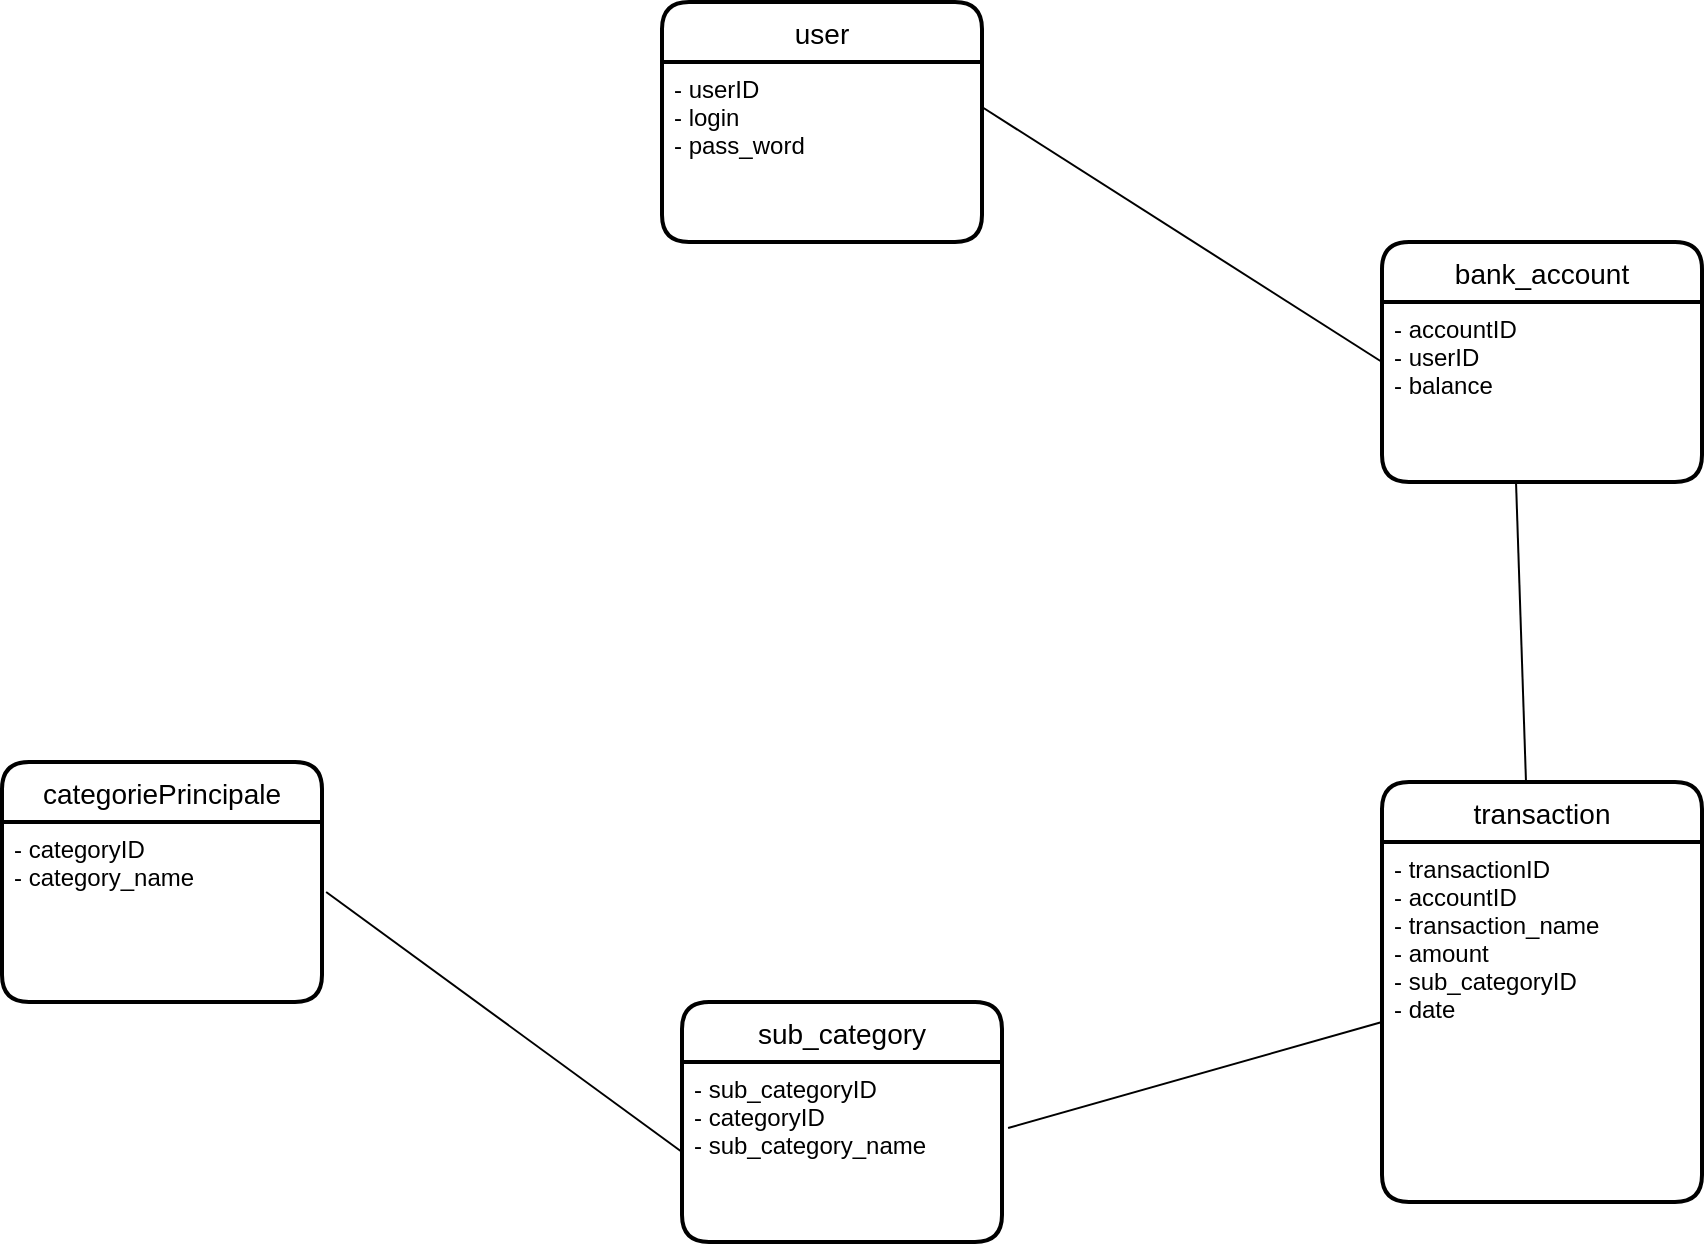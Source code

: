 <mxfile version="20.8.23" type="device"><diagram id="fE9BiJgDMqRQB-Hc_v18" name="Page-1"><mxGraphModel dx="1723" dy="882" grid="1" gridSize="10" guides="1" tooltips="1" connect="1" arrows="1" fold="1" page="1" pageScale="1" pageWidth="827" pageHeight="1169" math="0" shadow="0"><root><mxCell id="0"/><mxCell id="1" parent="0"/><mxCell id="nGzbhhuP2sKb-YJ2n42b-20" value="user" style="swimlane;childLayout=stackLayout;horizontal=1;startSize=30;horizontalStack=0;rounded=1;fontSize=14;fontStyle=0;strokeWidth=2;resizeParent=0;resizeLast=1;shadow=0;dashed=0;align=center;" parent="1" vertex="1"><mxGeometry x="-10" y="60" width="160" height="120" as="geometry"/></mxCell><mxCell id="nGzbhhuP2sKb-YJ2n42b-21" value="- userID&#10;- login&#10;- pass_word" style="align=left;strokeColor=none;fillColor=none;spacingLeft=4;fontSize=12;verticalAlign=top;resizable=0;rotatable=0;part=1;" parent="nGzbhhuP2sKb-YJ2n42b-20" vertex="1"><mxGeometry y="30" width="160" height="90" as="geometry"/></mxCell><mxCell id="nGzbhhuP2sKb-YJ2n42b-32" value="transaction" style="swimlane;childLayout=stackLayout;horizontal=1;startSize=30;horizontalStack=0;rounded=1;fontSize=14;fontStyle=0;strokeWidth=2;resizeParent=0;resizeLast=1;shadow=0;dashed=0;align=center;" parent="1" vertex="1"><mxGeometry x="350" y="450" width="160" height="210" as="geometry"/></mxCell><mxCell id="nGzbhhuP2sKb-YJ2n42b-33" value="- transactionID&#10;- accountID&#10;- transaction_name&#10;- amount&#10;- sub_categoryID&#10;- date" style="align=left;strokeColor=none;fillColor=none;spacingLeft=4;fontSize=12;verticalAlign=top;resizable=0;rotatable=0;part=1;" parent="nGzbhhuP2sKb-YJ2n42b-32" vertex="1"><mxGeometry y="30" width="160" height="180" as="geometry"/></mxCell><mxCell id="nGzbhhuP2sKb-YJ2n42b-37" value="bank_account" style="swimlane;childLayout=stackLayout;horizontal=1;startSize=30;horizontalStack=0;rounded=1;fontSize=14;fontStyle=0;strokeWidth=2;resizeParent=0;resizeLast=1;shadow=0;dashed=0;align=center;" parent="1" vertex="1"><mxGeometry x="350" y="180" width="160" height="120" as="geometry"/></mxCell><mxCell id="nGzbhhuP2sKb-YJ2n42b-38" value="- accountID&#10;- userID&#10;- balance" style="align=left;strokeColor=none;fillColor=none;spacingLeft=4;fontSize=12;verticalAlign=top;resizable=0;rotatable=0;part=1;" parent="nGzbhhuP2sKb-YJ2n42b-37" vertex="1"><mxGeometry y="30" width="160" height="90" as="geometry"/></mxCell><mxCell id="HfZswNscjaY9bO-hv3GI-1" value="categoriePrincipale" style="swimlane;childLayout=stackLayout;horizontal=1;startSize=30;horizontalStack=0;rounded=1;fontSize=14;fontStyle=0;strokeWidth=2;resizeParent=0;resizeLast=1;shadow=0;dashed=0;align=center;" vertex="1" parent="1"><mxGeometry x="-340" y="440" width="160" height="120" as="geometry"/></mxCell><mxCell id="HfZswNscjaY9bO-hv3GI-2" value="- categoryID&#10;- category_name" style="align=left;strokeColor=none;fillColor=none;spacingLeft=4;fontSize=12;verticalAlign=top;resizable=0;rotatable=0;part=1;" vertex="1" parent="HfZswNscjaY9bO-hv3GI-1"><mxGeometry y="30" width="160" height="90" as="geometry"/></mxCell><mxCell id="HfZswNscjaY9bO-hv3GI-3" value="sub_category" style="swimlane;childLayout=stackLayout;horizontal=1;startSize=30;horizontalStack=0;rounded=1;fontSize=14;fontStyle=0;strokeWidth=2;resizeParent=0;resizeLast=1;shadow=0;dashed=0;align=center;" vertex="1" parent="1"><mxGeometry y="560" width="160" height="120" as="geometry"/></mxCell><mxCell id="HfZswNscjaY9bO-hv3GI-4" value="- sub_categoryID&#10;- categoryID&#10;- sub_category_name" style="align=left;strokeColor=none;fillColor=none;spacingLeft=4;fontSize=12;verticalAlign=top;resizable=0;rotatable=0;part=1;" vertex="1" parent="HfZswNscjaY9bO-hv3GI-3"><mxGeometry y="30" width="160" height="90" as="geometry"/></mxCell><mxCell id="HfZswNscjaY9bO-hv3GI-9" value="" style="endArrow=none;html=1;rounded=0;entryX=0.419;entryY=1.011;entryDx=0;entryDy=0;exitX=0.45;exitY=0;exitDx=0;exitDy=0;exitPerimeter=0;entryPerimeter=0;" edge="1" parent="1" source="nGzbhhuP2sKb-YJ2n42b-32" target="nGzbhhuP2sKb-YJ2n42b-38"><mxGeometry relative="1" as="geometry"><mxPoint x="-80" y="570" as="sourcePoint"/><mxPoint x="80" y="570" as="targetPoint"/></mxGeometry></mxCell><mxCell id="HfZswNscjaY9bO-hv3GI-11" value="" style="endArrow=none;html=1;rounded=0;entryX=1;entryY=0.25;entryDx=0;entryDy=0;exitX=0;exitY=0.5;exitDx=0;exitDy=0;" edge="1" parent="1" source="nGzbhhuP2sKb-YJ2n42b-37" target="nGzbhhuP2sKb-YJ2n42b-21"><mxGeometry relative="1" as="geometry"><mxPoint x="-8" y="540" as="sourcePoint"/><mxPoint y="330" as="targetPoint"/></mxGeometry></mxCell><mxCell id="HfZswNscjaY9bO-hv3GI-18" value="" style="endArrow=none;html=1;rounded=0;entryX=1.013;entryY=0.389;entryDx=0;entryDy=0;exitX=0;exitY=0.5;exitDx=0;exitDy=0;entryPerimeter=0;" edge="1" parent="1" source="HfZswNscjaY9bO-hv3GI-4" target="HfZswNscjaY9bO-hv3GI-2"><mxGeometry relative="1" as="geometry"><mxPoint x="90" y="720" as="sourcePoint"/><mxPoint x="250" y="720" as="targetPoint"/></mxGeometry></mxCell><mxCell id="HfZswNscjaY9bO-hv3GI-19" value="" style="endArrow=none;html=1;rounded=0;entryX=1.019;entryY=0.367;entryDx=0;entryDy=0;entryPerimeter=0;exitX=0;exitY=0.5;exitDx=0;exitDy=0;" edge="1" parent="1" source="nGzbhhuP2sKb-YJ2n42b-33" target="HfZswNscjaY9bO-hv3GI-4"><mxGeometry relative="1" as="geometry"><mxPoint x="-90" y="750" as="sourcePoint"/><mxPoint x="-50" y="770" as="targetPoint"/></mxGeometry></mxCell></root></mxGraphModel></diagram></mxfile>